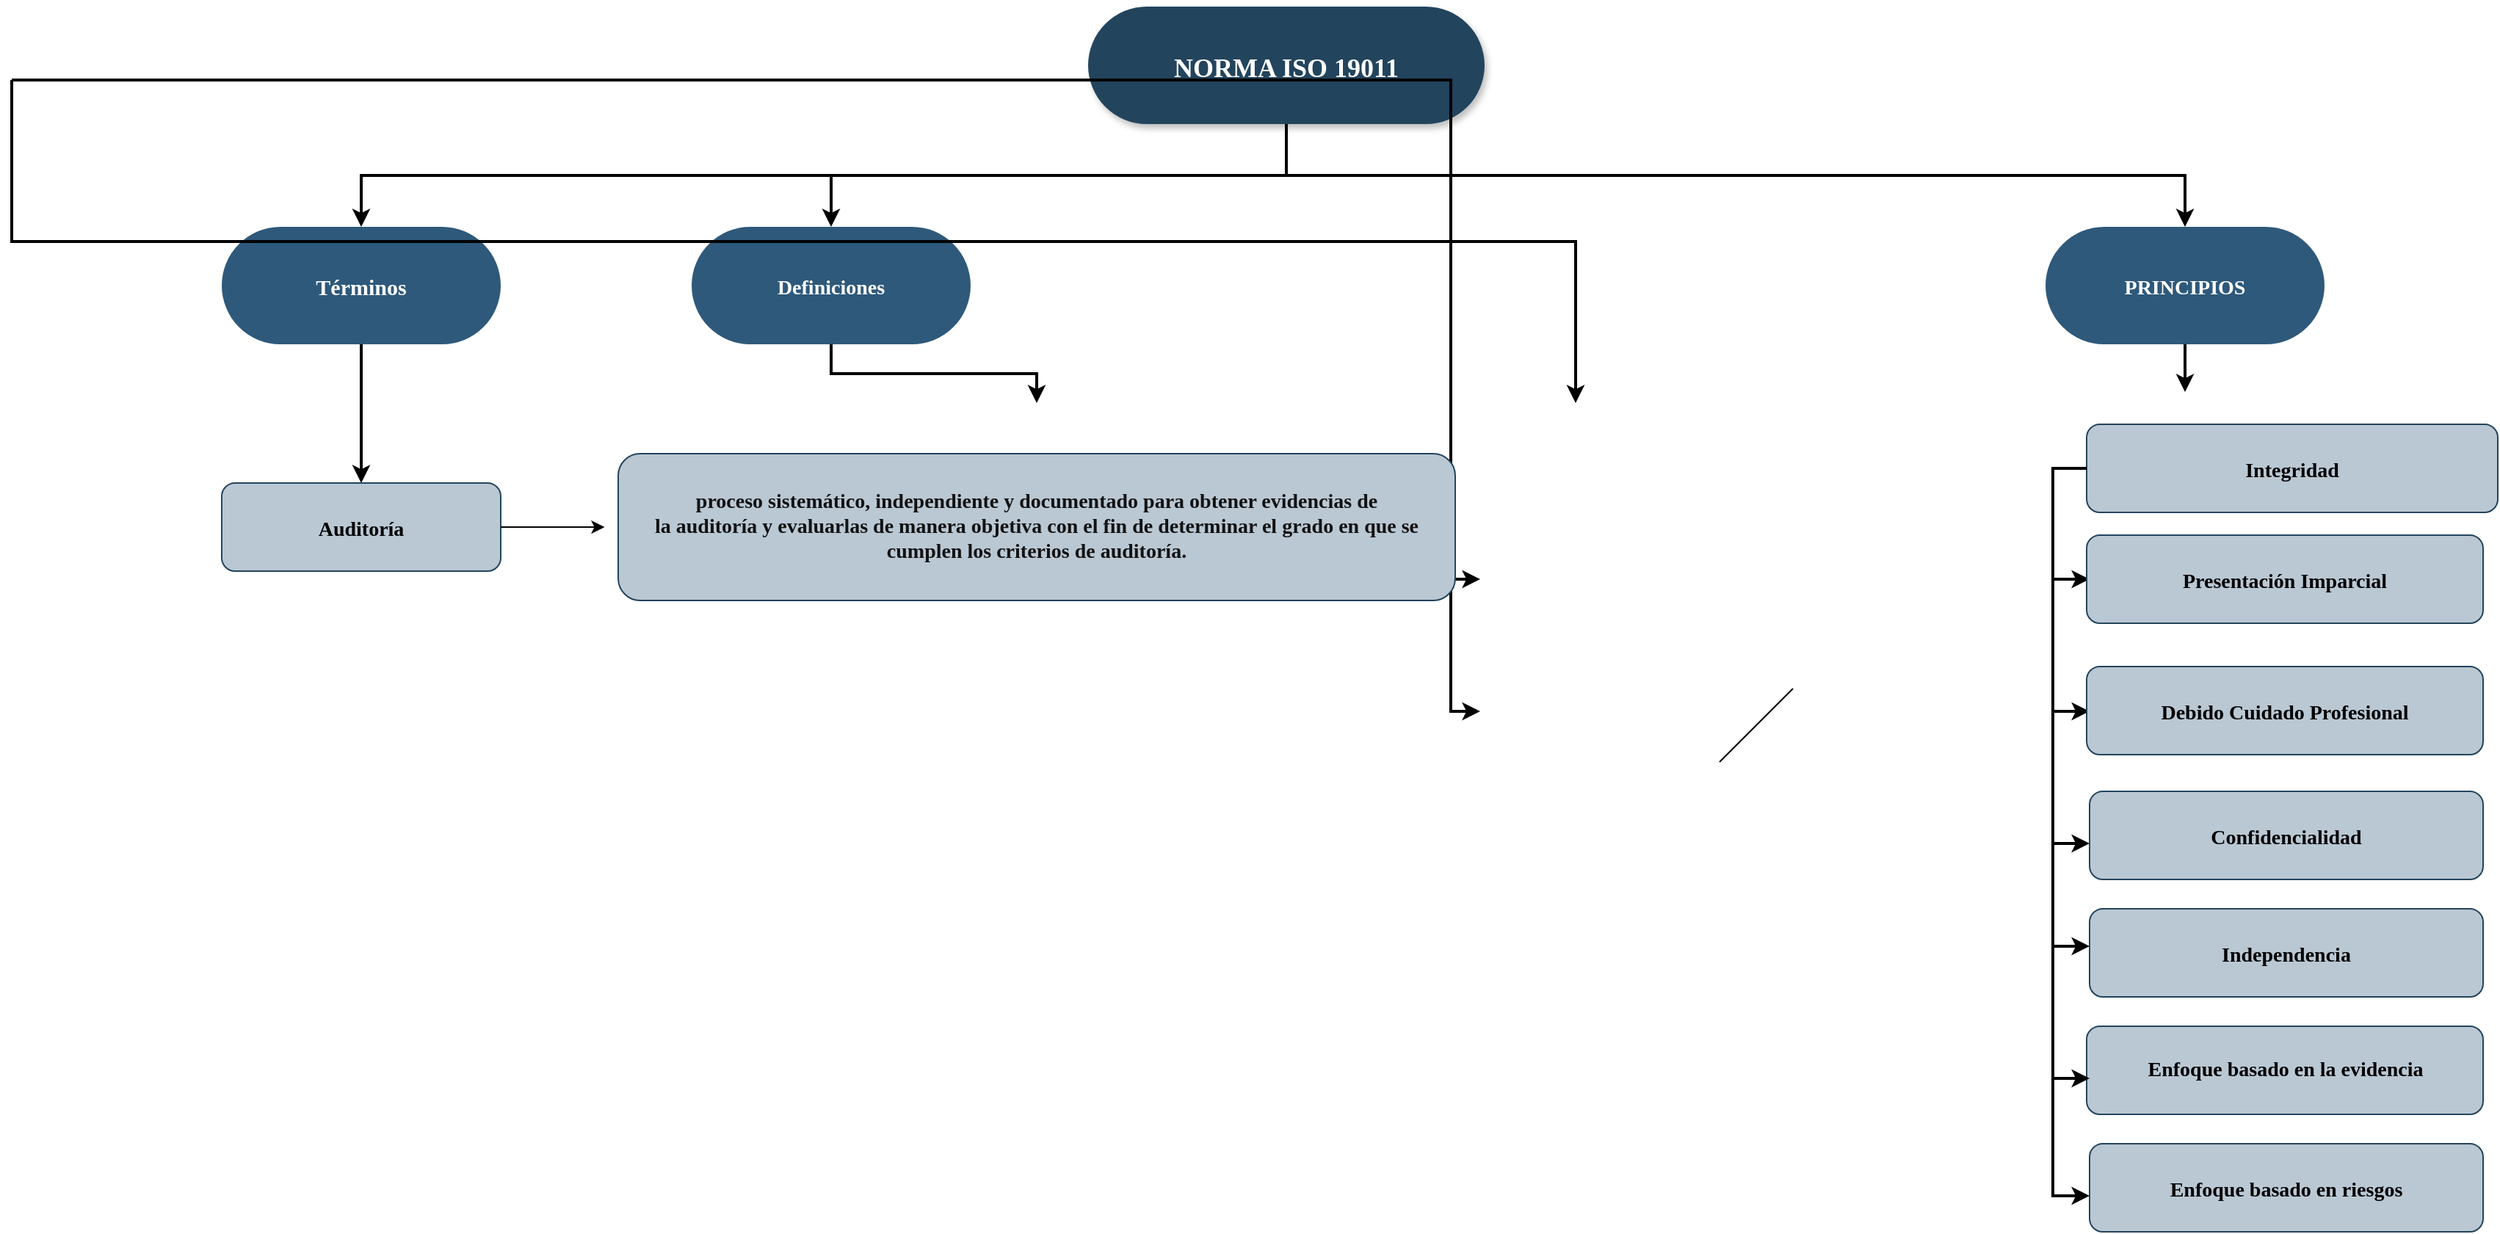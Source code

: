 <mxfile version="14.6.0" type="github">
  <diagram name="Page-1" id="2c0d36ab-eaac-3732-788b-9136903baeff">
    <mxGraphModel dx="1383" dy="1603" grid="1" gridSize="10" guides="1" tooltips="1" connect="1" arrows="1" fold="1" page="1" pageScale="1.5" pageWidth="1169" pageHeight="827" background="#ffffff" math="0" shadow="0">
      <root>
        <mxCell id="0" />
        <mxCell id="1" parent="0" />
        <mxCell id="2" value="NORMA ISO 19011" style="rounded=1;fillColor=#23445D;strokeColor=none;fontColor=#FFFFFF;fontStyle=1;fontFamily=Tahoma;fontSize=18;arcSize=50;shadow=1;sketch=0;glass=0;" parent="1" vertex="1">
          <mxGeometry x="710" y="185.5" width="270" height="80" as="geometry" />
        </mxCell>
        <mxCell id="4" value="PRINCIPIOS" style="rounded=1;gradientColor=none;strokeColor=none;fontColor=#FFFFFF;fontStyle=1;fontFamily=Tahoma;fontSize=14;arcSize=50;fillColor=#2E597A;" parent="1" vertex="1">
          <mxGeometry x="1362.0" y="335.5" width="190" height="80" as="geometry" />
        </mxCell>
        <mxCell id="9" value="" style="edgeStyle=elbowEdgeStyle;elbow=vertical;strokeWidth=2;rounded=0" parent="1" source="2" target="4" edge="1">
          <mxGeometry x="337" y="215.5" width="100" height="100" as="geometry">
            <mxPoint x="337" y="315.5" as="sourcePoint" />
            <mxPoint x="437" y="215.5" as="targetPoint" />
          </mxGeometry>
        </mxCell>
        <mxCell id="12" value="Definiciones" style="rounded=1;gradientColor=none;strokeColor=none;fontColor=#FFFFFF;fontStyle=1;fontFamily=Tahoma;fontSize=14;arcSize=50;shadow=0;fillColor=#2E597A;" parent="1" vertex="1">
          <mxGeometry x="440.0" y="335.5" width="190" height="80" as="geometry" />
        </mxCell>
        <mxCell id="13" value="Términos" style="rounded=1;gradientColor=none;strokeColor=none;fontColor=#FFFFFF;fontStyle=1;fontFamily=Tahoma;fontSize=15;arcSize=50;fillColor=#2E597A;" parent="1" vertex="1">
          <mxGeometry x="120" y="335.5" width="190" height="80" as="geometry" />
        </mxCell>
        <mxCell id="48" value="Integridad" style="rounded=1;strokeColor=#23445d;fontStyle=1;fontFamily=Tahoma;fontSize=14;fillColor=#bac8d3;" parent="1" vertex="1">
          <mxGeometry x="1390" y="470" width="280" height="60" as="geometry" />
        </mxCell>
        <mxCell id="59" value="" style="edgeStyle=elbowEdgeStyle;elbow=vertical;strokeWidth=2;rounded=0" parent="1" source="2" target="12" edge="1">
          <mxGeometry x="347" y="225.5" width="100" height="100" as="geometry">
            <mxPoint x="862.0" y="275.5" as="sourcePoint" />
            <mxPoint x="1467.0" y="345.5" as="targetPoint" />
          </mxGeometry>
        </mxCell>
        <mxCell id="61" value="" style="edgeStyle=elbowEdgeStyle;elbow=vertical;strokeWidth=2;rounded=0" parent="1" source="2" target="13" edge="1">
          <mxGeometry x="-23" y="135.5" width="100" height="100" as="geometry">
            <mxPoint x="-23" y="235.5" as="sourcePoint" />
            <mxPoint x="77" y="135.5" as="targetPoint" />
          </mxGeometry>
        </mxCell>
        <mxCell id="67" value="" style="edgeStyle=elbowEdgeStyle;elbow=horizontal;strokeWidth=2;rounded=0" parent="1" source="13" edge="1">
          <mxGeometry x="-23" y="135.5" width="100" height="100" as="geometry">
            <mxPoint x="-23" y="235.5" as="sourcePoint" />
            <mxPoint x="215" y="510" as="targetPoint" />
            <Array as="points">
              <mxPoint x="215" y="480" />
              <mxPoint x="230" y="480" />
              <mxPoint x="202" y="575.5" />
            </Array>
          </mxGeometry>
        </mxCell>
        <mxCell id="82" value="" style="edgeStyle=elbowEdgeStyle;elbow=horizontal;strokeWidth=2;rounded=0" parent="1" source="41" edge="1">
          <mxGeometry x="-23" y="135.5" width="100" height="100" as="geometry">
            <mxPoint x="-23" y="235.5" as="sourcePoint" />
            <mxPoint x="977" y="575.5" as="targetPoint" />
            <Array as="points">
              <mxPoint x="957" y="535.5" />
            </Array>
          </mxGeometry>
        </mxCell>
        <mxCell id="83" value="" style="edgeStyle=elbowEdgeStyle;elbow=horizontal;strokeWidth=2;rounded=0" parent="1" source="41" edge="1">
          <mxGeometry x="-23" y="135.5" width="100" height="100" as="geometry">
            <mxPoint x="-23" y="235.5" as="sourcePoint" />
            <mxPoint x="977" y="665.5" as="targetPoint" />
            <Array as="points">
              <mxPoint x="957" y="585.5" />
            </Array>
          </mxGeometry>
        </mxCell>
        <mxCell id="87" value="" style="edgeStyle=elbowEdgeStyle;elbow=horizontal;strokeWidth=2;rounded=0" parent="1" source="48" edge="1">
          <mxGeometry x="-23" y="135.5" width="100" height="100" as="geometry">
            <mxPoint x="-23" y="235.5" as="sourcePoint" />
            <mxPoint x="1392" y="575.5" as="targetPoint" />
            <Array as="points">
              <mxPoint x="1367" y="535.5" />
            </Array>
          </mxGeometry>
        </mxCell>
        <mxCell id="88" value="" style="edgeStyle=elbowEdgeStyle;elbow=horizontal;strokeWidth=2;rounded=0" parent="1" source="48" edge="1">
          <mxGeometry x="-23" y="135.5" width="100" height="100" as="geometry">
            <mxPoint x="-23" y="235.5" as="sourcePoint" />
            <mxPoint x="1392" y="665.5" as="targetPoint" />
            <Array as="points">
              <mxPoint x="1367" y="595.5" />
            </Array>
          </mxGeometry>
        </mxCell>
        <mxCell id="89" value="" style="edgeStyle=elbowEdgeStyle;elbow=horizontal;strokeWidth=2;rounded=0" parent="1" source="48" edge="1">
          <mxGeometry x="-23" y="135.5" width="100" height="100" as="geometry">
            <mxPoint x="-23" y="235.5" as="sourcePoint" />
            <mxPoint x="1392" y="755.5" as="targetPoint" />
            <Array as="points">
              <mxPoint x="1367" y="625.5" />
            </Array>
          </mxGeometry>
        </mxCell>
        <mxCell id="100" value="" style="edgeStyle=elbowEdgeStyle;elbow=vertical;strokeWidth=2;rounded=0" parent="1" source="12" edge="1">
          <mxGeometry x="-23" y="135.5" width="100" height="100" as="geometry">
            <mxPoint x="-23" y="235.5" as="sourcePoint" />
            <mxPoint x="675" y="455.5" as="targetPoint" />
          </mxGeometry>
        </mxCell>
        <mxCell id="103" value="" style="edgeStyle=elbowEdgeStyle;elbow=vertical;strokeWidth=2;rounded=0" parent="1" source="10" edge="1">
          <mxGeometry x="-23" y="135.5" width="100" height="100" as="geometry">
            <mxPoint x="-23" y="235.5" as="sourcePoint" />
            <mxPoint x="1042" y="455.5" as="targetPoint" />
          </mxGeometry>
        </mxCell>
        <mxCell id="104" value="" style="edgeStyle=elbowEdgeStyle;elbow=vertical;strokeWidth=2;rounded=0" parent="1" source="4" edge="1">
          <mxGeometry x="-23" y="135.5" width="100" height="100" as="geometry">
            <mxPoint x="-23" y="235.5" as="sourcePoint" />
            <mxPoint x="1457" y="448" as="targetPoint" />
          </mxGeometry>
        </mxCell>
        <mxCell id="daP6FJy6vD_I7f9EfKvS-136" value="Presentación Imparcial" style="rounded=1;strokeColor=#23445d;fontStyle=1;fontFamily=Tahoma;fontSize=14;fillColor=#bac8d3;" vertex="1" parent="1">
          <mxGeometry x="1390" y="545.5" width="270" height="60" as="geometry" />
        </mxCell>
        <mxCell id="daP6FJy6vD_I7f9EfKvS-137" value="Debido Cuidado Profesional" style="rounded=1;strokeColor=#23445d;fontStyle=1;fontFamily=Tahoma;fontSize=14;fillColor=#bac8d3;" vertex="1" parent="1">
          <mxGeometry x="1390" y="635" width="270" height="60" as="geometry" />
        </mxCell>
        <mxCell id="daP6FJy6vD_I7f9EfKvS-138" value="" style="endArrow=none;html=1;fontFamily=Tahoma;fontSize=18;fontColor=#FFFFFF;" edge="1" parent="1">
          <mxGeometry width="50" height="50" relative="1" as="geometry">
            <mxPoint x="1140" y="700" as="sourcePoint" />
            <mxPoint x="1190" y="650" as="targetPoint" />
          </mxGeometry>
        </mxCell>
        <mxCell id="daP6FJy6vD_I7f9EfKvS-141" value="Confidencialidad" style="rounded=1;strokeColor=#23445d;fontStyle=1;fontFamily=Tahoma;fontSize=14;fillColor=#bac8d3;" vertex="1" parent="1">
          <mxGeometry x="1392" y="720" width="268" height="60" as="geometry" />
        </mxCell>
        <mxCell id="daP6FJy6vD_I7f9EfKvS-142" value="Independencia" style="rounded=1;strokeColor=#23445d;fontStyle=1;fontFamily=Tahoma;fontSize=14;fillColor=#bac8d3;" vertex="1" parent="1">
          <mxGeometry x="1392" y="800" width="268" height="60" as="geometry" />
        </mxCell>
        <mxCell id="daP6FJy6vD_I7f9EfKvS-143" value="Enfoque basado en la evidencia" style="rounded=1;strokeColor=#23445d;fontStyle=1;fontFamily=Tahoma;fontSize=14;fillColor=#bac8d3;labelBackgroundColor=none;labelBorderColor=none;html=1;" vertex="1" parent="1">
          <mxGeometry x="1390" y="880" width="270" height="60" as="geometry" />
        </mxCell>
        <mxCell id="daP6FJy6vD_I7f9EfKvS-144" value="Enfoque basado en riesgos" style="rounded=1;strokeColor=#23445d;fontStyle=1;fontFamily=Tahoma;fontSize=14;fillColor=#bac8d3;" vertex="1" parent="1">
          <mxGeometry x="1392" y="960" width="268" height="60" as="geometry" />
        </mxCell>
        <mxCell id="daP6FJy6vD_I7f9EfKvS-145" value="" style="edgeStyle=elbowEdgeStyle;elbow=horizontal;strokeWidth=2;rounded=0" edge="1" parent="1">
          <mxGeometry x="-23" y="375.5" width="100" height="100" as="geometry">
            <mxPoint x="1367" y="750" as="sourcePoint" />
            <mxPoint x="1392" y="995.5" as="targetPoint" />
            <Array as="points">
              <mxPoint x="1367" y="865.5" />
            </Array>
          </mxGeometry>
        </mxCell>
        <mxCell id="daP6FJy6vD_I7f9EfKvS-146" value="" style="edgeStyle=elbowEdgeStyle;elbow=horizontal;strokeWidth=2;rounded=0" edge="1" parent="1">
          <mxGeometry x="-23" y="295.5" width="100" height="100" as="geometry">
            <mxPoint x="1367" y="670" as="sourcePoint" />
            <mxPoint x="1392" y="915.5" as="targetPoint" />
            <Array as="points">
              <mxPoint x="1367" y="785.5" />
            </Array>
          </mxGeometry>
        </mxCell>
        <mxCell id="daP6FJy6vD_I7f9EfKvS-147" value="" style="edgeStyle=elbowEdgeStyle;elbow=horizontal;strokeWidth=2;rounded=0" edge="1" parent="1">
          <mxGeometry x="-23" y="205.5" width="100" height="100" as="geometry">
            <mxPoint x="1367" y="580" as="sourcePoint" />
            <mxPoint x="1392" y="825.5" as="targetPoint" />
            <Array as="points">
              <mxPoint x="1367" y="695.5" />
            </Array>
          </mxGeometry>
        </mxCell>
        <mxCell id="daP6FJy6vD_I7f9EfKvS-149" value="Auditoría" style="rounded=1;strokeColor=#23445d;fontStyle=1;fontFamily=Tahoma;fontSize=14;fillColor=#bac8d3;" vertex="1" parent="1">
          <mxGeometry x="120" y="510" width="190" height="60" as="geometry" />
        </mxCell>
        <mxCell id="daP6FJy6vD_I7f9EfKvS-150" value="" style="endArrow=classic;html=1;fontFamily=Tahoma;fontSize=18;fontColor=#FFFFFF;spacingTop=9;" edge="1" parent="1" source="daP6FJy6vD_I7f9EfKvS-149">
          <mxGeometry width="50" height="50" relative="1" as="geometry">
            <mxPoint x="310" y="590" as="sourcePoint" />
            <mxPoint x="380.711" y="540" as="targetPoint" />
          </mxGeometry>
        </mxCell>
        <mxCell id="daP6FJy6vD_I7f9EfKvS-151" value="proceso sistemático, independiente y documentado para obtener evidencias de&#xa;la auditoría y evaluarlas de manera objetiva con el fin de determinar el grado en que se cumplen los criterios de auditoría." style="rounded=1;strokeColor=#23445d;fontStyle=1;fontFamily=Tahoma;fontSize=14;fillColor=#bac8d3;labelBackgroundColor=none;fontColor=#121212;whiteSpace=wrap;labelBorderColor=none;" vertex="1" parent="1">
          <mxGeometry x="390" y="490" width="570" height="100" as="geometry" />
        </mxCell>
      </root>
    </mxGraphModel>
  </diagram>
</mxfile>
